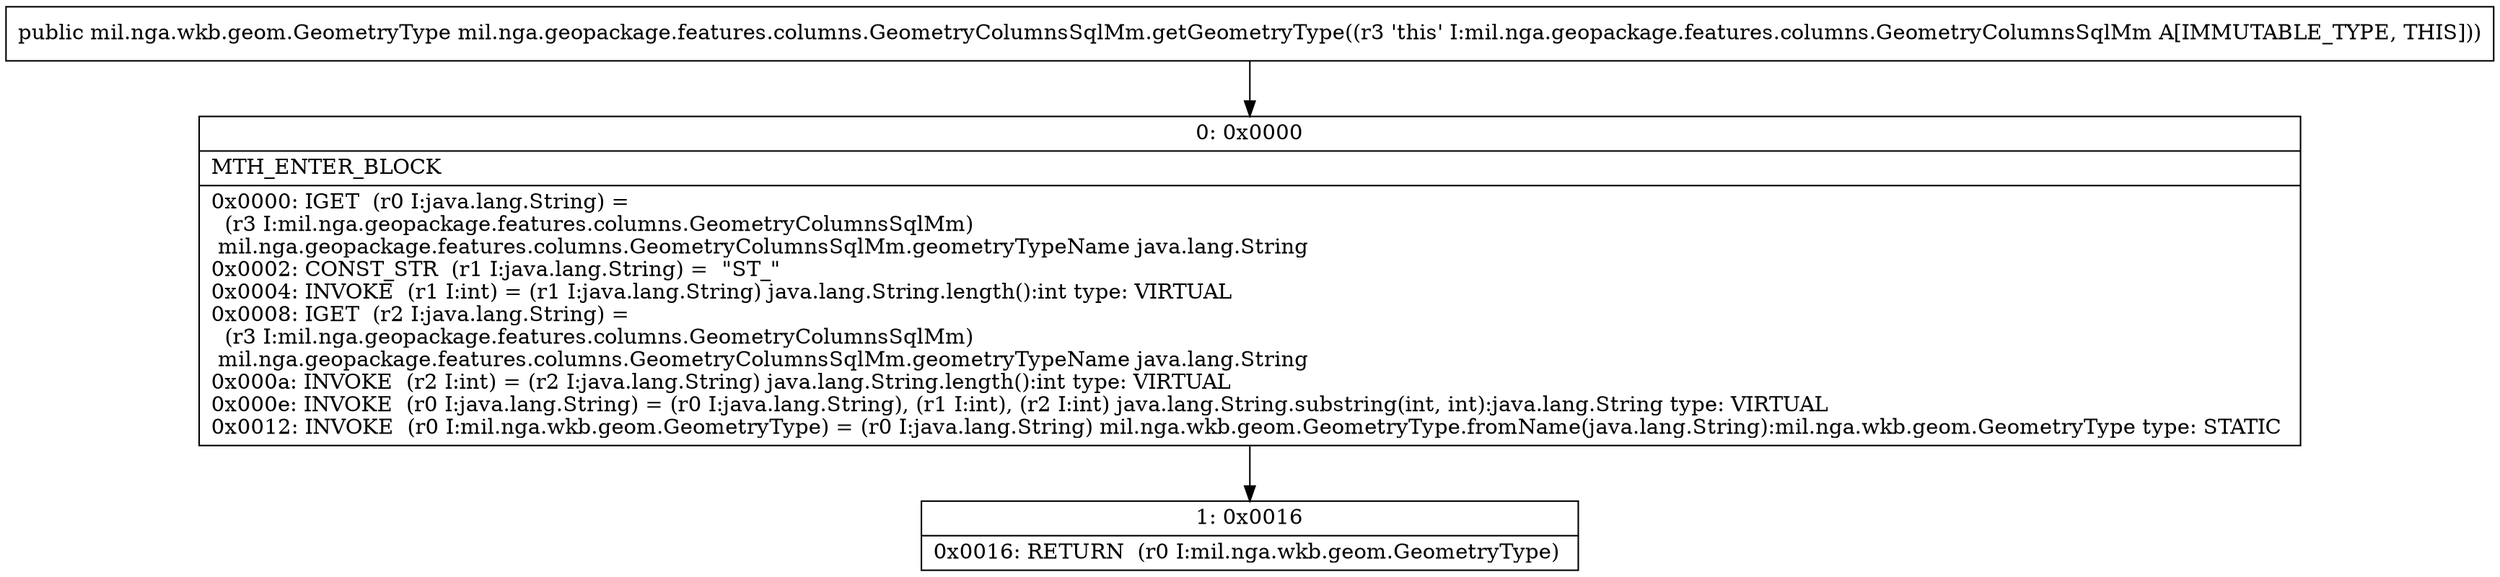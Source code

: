 digraph "CFG formil.nga.geopackage.features.columns.GeometryColumnsSqlMm.getGeometryType()Lmil\/nga\/wkb\/geom\/GeometryType;" {
Node_0 [shape=record,label="{0\:\ 0x0000|MTH_ENTER_BLOCK\l|0x0000: IGET  (r0 I:java.lang.String) = \l  (r3 I:mil.nga.geopackage.features.columns.GeometryColumnsSqlMm)\l mil.nga.geopackage.features.columns.GeometryColumnsSqlMm.geometryTypeName java.lang.String \l0x0002: CONST_STR  (r1 I:java.lang.String) =  \"ST_\" \l0x0004: INVOKE  (r1 I:int) = (r1 I:java.lang.String) java.lang.String.length():int type: VIRTUAL \l0x0008: IGET  (r2 I:java.lang.String) = \l  (r3 I:mil.nga.geopackage.features.columns.GeometryColumnsSqlMm)\l mil.nga.geopackage.features.columns.GeometryColumnsSqlMm.geometryTypeName java.lang.String \l0x000a: INVOKE  (r2 I:int) = (r2 I:java.lang.String) java.lang.String.length():int type: VIRTUAL \l0x000e: INVOKE  (r0 I:java.lang.String) = (r0 I:java.lang.String), (r1 I:int), (r2 I:int) java.lang.String.substring(int, int):java.lang.String type: VIRTUAL \l0x0012: INVOKE  (r0 I:mil.nga.wkb.geom.GeometryType) = (r0 I:java.lang.String) mil.nga.wkb.geom.GeometryType.fromName(java.lang.String):mil.nga.wkb.geom.GeometryType type: STATIC \l}"];
Node_1 [shape=record,label="{1\:\ 0x0016|0x0016: RETURN  (r0 I:mil.nga.wkb.geom.GeometryType) \l}"];
MethodNode[shape=record,label="{public mil.nga.wkb.geom.GeometryType mil.nga.geopackage.features.columns.GeometryColumnsSqlMm.getGeometryType((r3 'this' I:mil.nga.geopackage.features.columns.GeometryColumnsSqlMm A[IMMUTABLE_TYPE, THIS])) }"];
MethodNode -> Node_0;
Node_0 -> Node_1;
}

